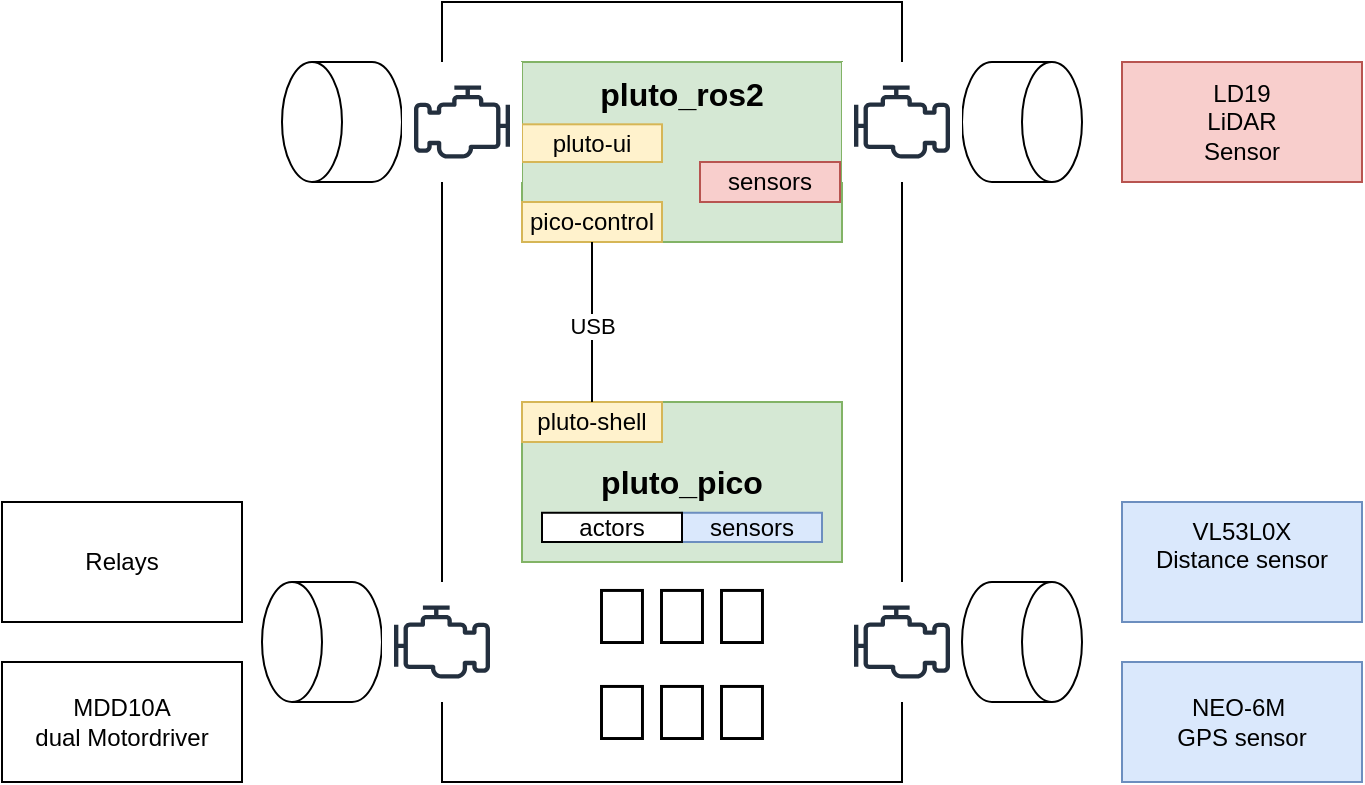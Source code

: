 <mxfile version="22.1.16" type="device" pages="3">
  <diagram id="RZqVPme7_Xb_XDqjze5_" name="Pluto_ros2">
    <mxGraphModel dx="692" dy="462" grid="1" gridSize="10" guides="1" tooltips="1" connect="1" arrows="1" fold="1" page="1" pageScale="1" pageWidth="827" pageHeight="1169" math="0" shadow="0">
      <root>
        <mxCell id="0" />
        <mxCell id="1" parent="0" />
        <mxCell id="TRmZhjdTjW8bCLBuilyp-30" value="" style="rounded=0;whiteSpace=wrap;html=1;" parent="1" vertex="1">
          <mxGeometry x="250" y="230" width="230" height="390" as="geometry" />
        </mxCell>
        <mxCell id="5rPFq5SHHMhZ_AkS_OnG-9" value="&lt;span style=&quot;text-align: left; font-size: 40px;&quot;&gt;🍺&lt;/span&gt;&lt;span style=&quot;text-align: left; font-size: 40px;&quot;&gt;🍺&lt;/span&gt;&lt;span style=&quot;text-align: left; font-size: 40px;&quot;&gt;🍺&lt;br style=&quot;font-size: 40px;&quot;&gt;&lt;/span&gt;&lt;span style=&quot;text-align: left; font-size: 40px;&quot;&gt;🍺&lt;/span&gt;&lt;span style=&quot;text-align: left; font-size: 40px;&quot;&gt;🍺&lt;/span&gt;&lt;span style=&quot;text-align: left; font-size: 40px;&quot;&gt;🍺&lt;/span&gt;&lt;span style=&quot;text-align: left; font-size: 40px;&quot;&gt;&lt;br style=&quot;font-size: 40px;&quot;&gt;&lt;/span&gt;" style="text;html=1;strokeColor=none;fillColor=none;align=center;verticalAlign=middle;whiteSpace=wrap;rounded=0;fontSize=40;" parent="1" vertex="1">
          <mxGeometry x="290" y="510" width="160" height="100" as="geometry" />
        </mxCell>
        <mxCell id="TRmZhjdTjW8bCLBuilyp-7" value="" style="group" parent="1" vertex="1" connectable="0">
          <mxGeometry x="290" y="430" width="160" height="80" as="geometry" />
        </mxCell>
        <mxCell id="TRmZhjdTjW8bCLBuilyp-2" value="&lt;b&gt;&lt;font style=&quot;font-size: 16px&quot;&gt;pluto_pico&lt;/font&gt;&lt;/b&gt;" style="rounded=0;whiteSpace=wrap;html=1;fontSize=12;fillColor=#d5e8d4;strokeColor=#82b366;verticalAlign=middle;" parent="TRmZhjdTjW8bCLBuilyp-7" vertex="1">
          <mxGeometry width="160" height="80" as="geometry" />
        </mxCell>
        <mxCell id="TRmZhjdTjW8bCLBuilyp-4" value="sensors" style="rounded=0;whiteSpace=wrap;html=1;fontSize=12;fillColor=#dae8fc;strokeColor=#6c8ebf;" parent="TRmZhjdTjW8bCLBuilyp-7" vertex="1">
          <mxGeometry x="80" y="55.38" width="70" height="14.62" as="geometry" />
        </mxCell>
        <mxCell id="TRmZhjdTjW8bCLBuilyp-5" value="actors" style="rounded=0;whiteSpace=wrap;html=1;fontSize=12;" parent="TRmZhjdTjW8bCLBuilyp-7" vertex="1">
          <mxGeometry x="10" y="55.38" width="70" height="14.62" as="geometry" />
        </mxCell>
        <mxCell id="TRmZhjdTjW8bCLBuilyp-6" value="&lt;font style=&quot;font-size: 12px;&quot;&gt;pluto-shell&lt;/font&gt;" style="rounded=0;whiteSpace=wrap;html=1;fontSize=12;fillColor=#fff2cc;strokeColor=#d6b656;" parent="TRmZhjdTjW8bCLBuilyp-7" vertex="1">
          <mxGeometry width="70" height="20" as="geometry" />
        </mxCell>
        <mxCell id="TRmZhjdTjW8bCLBuilyp-8" value="" style="group;fillColor=#d5e8d4;strokeColor=#82b366;fontStyle=1" parent="1" vertex="1" connectable="0">
          <mxGeometry x="290" y="260" width="160" height="90" as="geometry" />
        </mxCell>
        <mxCell id="TRmZhjdTjW8bCLBuilyp-18" value="" style="group;fillColor=#fff2cc;strokeColor=#d6b656;container=0;" parent="TRmZhjdTjW8bCLBuilyp-8" vertex="1" connectable="0">
          <mxGeometry width="160" height="90" as="geometry" />
        </mxCell>
        <mxCell id="TRmZhjdTjW8bCLBuilyp-9" value="&lt;b&gt;&lt;font style=&quot;font-size: 16px&quot;&gt;pluto_ros2&lt;/font&gt;&lt;/b&gt;" style="rounded=0;whiteSpace=wrap;html=1;fontSize=12;fillColor=#d5e8d4;strokeColor=#82b366;verticalAlign=top;" parent="TRmZhjdTjW8bCLBuilyp-8" vertex="1">
          <mxGeometry width="160" height="90" as="geometry" />
        </mxCell>
        <mxCell id="TRmZhjdTjW8bCLBuilyp-12" value="&lt;font style=&quot;font-size: 12px;&quot;&gt;pico-control&lt;/font&gt;" style="rounded=0;whiteSpace=wrap;html=1;fontSize=12;fillColor=#fff2cc;strokeColor=#d6b656;" parent="TRmZhjdTjW8bCLBuilyp-8" vertex="1">
          <mxGeometry y="70" width="70" height="20" as="geometry" />
        </mxCell>
        <mxCell id="TRmZhjdTjW8bCLBuilyp-17" value="&lt;font style=&quot;font-size: 12px;&quot;&gt;pluto-ui&lt;/font&gt;" style="rounded=0;whiteSpace=wrap;html=1;fontSize=12;fillColor=#fff2cc;strokeColor=#d6b656;" parent="TRmZhjdTjW8bCLBuilyp-8" vertex="1">
          <mxGeometry y="31.16" width="70" height="18.84" as="geometry" />
        </mxCell>
        <mxCell id="TRmZhjdTjW8bCLBuilyp-33" value="sensors" style="rounded=0;whiteSpace=wrap;html=1;fontSize=12;fillColor=#f8cecc;strokeColor=#b85450;" parent="TRmZhjdTjW8bCLBuilyp-8" vertex="1">
          <mxGeometry x="89" y="50" width="70" height="20" as="geometry" />
        </mxCell>
        <mxCell id="TRmZhjdTjW8bCLBuilyp-19" value="LD19&lt;br&gt;LiDAR&lt;br&gt;Sensor" style="rounded=0;whiteSpace=wrap;html=1;fillColor=#f8cecc;strokeColor=#b85450;" parent="1" vertex="1">
          <mxGeometry x="590" y="260" width="120" height="60" as="geometry" />
        </mxCell>
        <mxCell id="TRmZhjdTjW8bCLBuilyp-20" value="VL53L0X&lt;br&gt;Distance sensor&lt;br&gt;&lt;h1 class=&quot;product-meta__title heading h1&quot;&gt;&lt;/h1&gt;" style="rounded=0;whiteSpace=wrap;html=1;fillColor=#dae8fc;strokeColor=#6c8ebf;" parent="1" vertex="1">
          <mxGeometry x="590" y="480" width="120" height="60" as="geometry" />
        </mxCell>
        <mxCell id="TRmZhjdTjW8bCLBuilyp-21" value="NEO-6M&amp;nbsp;&lt;br&gt;GPS sensor" style="rounded=0;whiteSpace=wrap;html=1;fillColor=#dae8fc;strokeColor=#6c8ebf;" parent="1" vertex="1">
          <mxGeometry x="590" y="560" width="120" height="60" as="geometry" />
        </mxCell>
        <mxCell id="TRmZhjdTjW8bCLBuilyp-24" value="" style="group" parent="1" vertex="1" connectable="0">
          <mxGeometry x="450" y="520" width="120" height="60" as="geometry" />
        </mxCell>
        <mxCell id="5rPFq5SHHMhZ_AkS_OnG-15" value="" style="sketch=0;outlineConnect=0;fontColor=#232F3E;gradientColor=none;strokeColor=#232F3E;fillColor=#ffffff;dashed=0;verticalLabelPosition=bottom;verticalAlign=top;align=center;html=1;fontSize=12;fontStyle=0;aspect=fixed;shape=mxgraph.aws4.resourceIcon;resIcon=mxgraph.aws4.emr_engine;" parent="TRmZhjdTjW8bCLBuilyp-24" vertex="1">
          <mxGeometry width="60" height="60" as="geometry" />
        </mxCell>
        <mxCell id="5rPFq5SHHMhZ_AkS_OnG-4" value="" style="shape=cylinder3;whiteSpace=wrap;html=1;boundedLbl=1;backgroundOutline=1;size=15;rotation=90;" parent="TRmZhjdTjW8bCLBuilyp-24" vertex="1">
          <mxGeometry x="60" width="60" height="60" as="geometry" />
        </mxCell>
        <mxCell id="TRmZhjdTjW8bCLBuilyp-25" value="" style="group" parent="1" vertex="1" connectable="0">
          <mxGeometry x="160" y="520" width="120" height="60" as="geometry" />
        </mxCell>
        <mxCell id="5rPFq5SHHMhZ_AkS_OnG-6" value="" style="shape=cylinder3;whiteSpace=wrap;html=1;boundedLbl=1;backgroundOutline=1;size=15;rotation=-90;" parent="TRmZhjdTjW8bCLBuilyp-25" vertex="1">
          <mxGeometry width="60" height="60" as="geometry" />
        </mxCell>
        <mxCell id="5rPFq5SHHMhZ_AkS_OnG-17" value="" style="sketch=0;outlineConnect=0;fontColor=#232F3E;gradientColor=none;strokeColor=#232F3E;fillColor=#ffffff;dashed=0;verticalLabelPosition=bottom;verticalAlign=top;align=center;html=1;fontSize=12;fontStyle=0;aspect=fixed;shape=mxgraph.aws4.resourceIcon;resIcon=mxgraph.aws4.emr_engine;" parent="TRmZhjdTjW8bCLBuilyp-25" vertex="1">
          <mxGeometry x="60" width="60" height="60" as="geometry" />
        </mxCell>
        <mxCell id="TRmZhjdTjW8bCLBuilyp-26" value="" style="group" parent="1" vertex="1" connectable="0">
          <mxGeometry x="170" y="260" width="120" height="60" as="geometry" />
        </mxCell>
        <mxCell id="5rPFq5SHHMhZ_AkS_OnG-7" value="" style="shape=cylinder3;whiteSpace=wrap;html=1;boundedLbl=1;backgroundOutline=1;size=15;rotation=-90;" parent="TRmZhjdTjW8bCLBuilyp-26" vertex="1">
          <mxGeometry width="60" height="60" as="geometry" />
        </mxCell>
        <mxCell id="5rPFq5SHHMhZ_AkS_OnG-16" value="" style="sketch=0;outlineConnect=0;fontColor=#232F3E;gradientColor=none;strokeColor=#232F3E;fillColor=#ffffff;dashed=0;verticalLabelPosition=bottom;verticalAlign=top;align=center;html=1;fontSize=12;fontStyle=0;aspect=fixed;shape=mxgraph.aws4.resourceIcon;resIcon=mxgraph.aws4.emr_engine;flipH=1;" parent="TRmZhjdTjW8bCLBuilyp-26" vertex="1">
          <mxGeometry x="60" width="60" height="60" as="geometry" />
        </mxCell>
        <mxCell id="TRmZhjdTjW8bCLBuilyp-27" value="" style="group" parent="1" vertex="1" connectable="0">
          <mxGeometry x="450" y="260" width="120" height="60" as="geometry" />
        </mxCell>
        <mxCell id="5rPFq5SHHMhZ_AkS_OnG-5" value="" style="shape=cylinder3;whiteSpace=wrap;html=1;boundedLbl=1;backgroundOutline=1;size=15;rotation=90;" parent="TRmZhjdTjW8bCLBuilyp-27" vertex="1">
          <mxGeometry x="60" width="60" height="60" as="geometry" />
        </mxCell>
        <mxCell id="5rPFq5SHHMhZ_AkS_OnG-14" value="" style="sketch=0;outlineConnect=0;fontColor=#232F3E;gradientColor=none;strokeColor=#232F3E;fillColor=#ffffff;dashed=0;verticalLabelPosition=bottom;verticalAlign=top;align=center;html=1;fontSize=12;fontStyle=0;aspect=fixed;shape=mxgraph.aws4.resourceIcon;resIcon=mxgraph.aws4.emr_engine;" parent="TRmZhjdTjW8bCLBuilyp-27" vertex="1">
          <mxGeometry width="60" height="60" as="geometry" />
        </mxCell>
        <mxCell id="TRmZhjdTjW8bCLBuilyp-28" value="MDD10A&lt;br&gt;dual Motordriver" style="rounded=0;whiteSpace=wrap;html=1;" parent="1" vertex="1">
          <mxGeometry x="30" y="560" width="120" height="60" as="geometry" />
        </mxCell>
        <mxCell id="TRmZhjdTjW8bCLBuilyp-29" value="Relays" style="rounded=0;whiteSpace=wrap;html=1;" parent="1" vertex="1">
          <mxGeometry x="30" y="480" width="120" height="60" as="geometry" />
        </mxCell>
        <mxCell id="TRmZhjdTjW8bCLBuilyp-34" value="" style="endArrow=none;html=1;rounded=0;entryX=0.5;entryY=1;entryDx=0;entryDy=0;exitX=0.5;exitY=0;exitDx=0;exitDy=0;" parent="1" source="TRmZhjdTjW8bCLBuilyp-6" target="TRmZhjdTjW8bCLBuilyp-12" edge="1">
          <mxGeometry width="50" height="50" relative="1" as="geometry">
            <mxPoint x="300" y="420" as="sourcePoint" />
            <mxPoint x="350" y="370" as="targetPoint" />
          </mxGeometry>
        </mxCell>
        <mxCell id="TRmZhjdTjW8bCLBuilyp-35" value="USB" style="edgeLabel;html=1;align=center;verticalAlign=middle;resizable=0;points=[];" parent="TRmZhjdTjW8bCLBuilyp-34" vertex="1" connectable="0">
          <mxGeometry x="-0.036" relative="1" as="geometry">
            <mxPoint as="offset" />
          </mxGeometry>
        </mxCell>
      </root>
    </mxGraphModel>
  </diagram>
  <diagram id="41kUIDO-QM_qySBIbVan" name="Pluto-pico">
    <mxGraphModel dx="1418" dy="948" grid="1" gridSize="10" guides="1" tooltips="1" connect="1" arrows="1" fold="1" page="1" pageScale="1" pageWidth="827" pageHeight="1169" math="0" shadow="0">
      <root>
        <mxCell id="8L-V3NRQOgfinrlIxKCG-0" />
        <mxCell id="8L-V3NRQOgfinrlIxKCG-1" parent="8L-V3NRQOgfinrlIxKCG-0" />
        <mxCell id="_WS15pqhTnYQ3-gDGavn-17" value="" style="group" parent="8L-V3NRQOgfinrlIxKCG-1" vertex="1" connectable="0">
          <mxGeometry x="240" y="300" width="240" height="230" as="geometry" />
        </mxCell>
        <mxCell id="_WS15pqhTnYQ3-gDGavn-2" value="" style="rounded=0;whiteSpace=wrap;html=1;fontSize=12;fillColor=#d5e8d4;strokeColor=#82b366;verticalAlign=middle;" parent="_WS15pqhTnYQ3-gDGavn-17" vertex="1">
          <mxGeometry width="240" height="230" as="geometry" />
        </mxCell>
        <mxCell id="_WS15pqhTnYQ3-gDGavn-6" value="VL53L0X&lt;br&gt;Distance sensor&lt;br&gt;&lt;h1 class=&quot;product-meta__title heading h1&quot;&gt;&lt;/h1&gt;" style="rounded=0;whiteSpace=wrap;html=1;fillColor=#dae8fc;strokeColor=#6c8ebf;" parent="_WS15pqhTnYQ3-gDGavn-17" vertex="1">
          <mxGeometry x="120" y="100" width="120" height="60" as="geometry" />
        </mxCell>
        <mxCell id="_WS15pqhTnYQ3-gDGavn-7" value="NEO-6M&amp;nbsp;&lt;br&gt;GPS sensor" style="rounded=0;whiteSpace=wrap;html=1;fillColor=#dae8fc;strokeColor=#6c8ebf;" parent="_WS15pqhTnYQ3-gDGavn-17" vertex="1">
          <mxGeometry x="120" y="170" width="120" height="60" as="geometry" />
        </mxCell>
        <mxCell id="_WS15pqhTnYQ3-gDGavn-14" value="MDD10A&lt;br&gt;dual Motordriver" style="rounded=0;whiteSpace=wrap;html=1;" parent="_WS15pqhTnYQ3-gDGavn-17" vertex="1">
          <mxGeometry y="170" width="120" height="60" as="geometry" />
        </mxCell>
        <mxCell id="_WS15pqhTnYQ3-gDGavn-15" value="Relays" style="rounded=0;whiteSpace=wrap;html=1;" parent="_WS15pqhTnYQ3-gDGavn-17" vertex="1">
          <mxGeometry y="100" width="120" height="60" as="geometry" />
        </mxCell>
        <mxCell id="_WS15pqhTnYQ3-gDGavn-16" value="&lt;b&gt;&lt;font style=&quot;font-size: 16px;&quot;&gt;pluto-pico&lt;/font&gt;&lt;/b&gt;" style="text;html=1;strokeColor=none;fillColor=none;align=center;verticalAlign=middle;whiteSpace=wrap;rounded=0;" parent="_WS15pqhTnYQ3-gDGavn-17" vertex="1">
          <mxGeometry x="80" y="20" width="80" height="30" as="geometry" />
        </mxCell>
        <mxCell id="_WS15pqhTnYQ3-gDGavn-3" value="sensors" style="rounded=0;whiteSpace=wrap;html=1;fontSize=12;fillColor=#dae8fc;strokeColor=#6c8ebf;" parent="_WS15pqhTnYQ3-gDGavn-17" vertex="1">
          <mxGeometry x="120" y="60" width="120" height="30" as="geometry" />
        </mxCell>
        <mxCell id="_WS15pqhTnYQ3-gDGavn-4" value="actors" style="rounded=0;whiteSpace=wrap;html=1;fontSize=12;" parent="_WS15pqhTnYQ3-gDGavn-17" vertex="1">
          <mxGeometry y="60" width="120" height="30" as="geometry" />
        </mxCell>
        <mxCell id="_WS15pqhTnYQ3-gDGavn-5" value="&lt;font style=&quot;font-size: 12px;&quot;&gt;pluto-shell&lt;/font&gt;" style="rounded=0;whiteSpace=wrap;html=1;fontSize=12;fillColor=#fff2cc;strokeColor=#d6b656;" parent="_WS15pqhTnYQ3-gDGavn-17" vertex="1">
          <mxGeometry width="240" height="20" as="geometry" />
        </mxCell>
      </root>
    </mxGraphModel>
  </diagram>
  <diagram id="wDn1HSYr3hkIN94PG2pC" name="Pluto_ROS2">
    <mxGraphModel dx="675" dy="451" grid="1" gridSize="10" guides="1" tooltips="1" connect="1" arrows="1" fold="1" page="1" pageScale="1" pageWidth="850" pageHeight="1100" math="0" shadow="0">
      <root>
        <mxCell id="0" />
        <mxCell id="1" parent="0" />
        <mxCell id="AyOpS-ofCl6m7aiFXA67-1" value="" style="group" vertex="1" connectable="0" parent="1">
          <mxGeometry x="280" y="120" width="240" height="180" as="geometry" />
        </mxCell>
        <mxCell id="AyOpS-ofCl6m7aiFXA67-2" value="" style="rounded=0;whiteSpace=wrap;html=1;fontSize=12;fillColor=#d5e8d4;strokeColor=#82b366;verticalAlign=middle;" vertex="1" parent="AyOpS-ofCl6m7aiFXA67-1">
          <mxGeometry width="240" height="180" as="geometry" />
        </mxCell>
        <mxCell id="AyOpS-ofCl6m7aiFXA67-7" value="&lt;b&gt;&lt;font style=&quot;font-size: 16px;&quot;&gt;pluto_ros2&lt;/font&gt;&lt;/b&gt;" style="text;html=1;strokeColor=none;fillColor=none;align=center;verticalAlign=middle;whiteSpace=wrap;rounded=0;" vertex="1" parent="AyOpS-ofCl6m7aiFXA67-1">
          <mxGeometry x="80" y="15.652" width="80" height="23.478" as="geometry" />
        </mxCell>
        <mxCell id="AyOpS-ofCl6m7aiFXA67-8" value="sensors" style="rounded=0;whiteSpace=wrap;html=1;fontSize=12;fillColor=#f8cecc;strokeColor=#b85450;" vertex="1" parent="AyOpS-ofCl6m7aiFXA67-1">
          <mxGeometry x="120" y="46.957" width="120" height="23.478" as="geometry" />
        </mxCell>
        <mxCell id="AyOpS-ofCl6m7aiFXA67-10" value="&lt;font style=&quot;font-size: 12px;&quot;&gt;pico-control&lt;/font&gt;" style="rounded=0;whiteSpace=wrap;html=1;fontSize=12;fillColor=#fff2cc;strokeColor=#d6b656;" vertex="1" parent="AyOpS-ofCl6m7aiFXA67-1">
          <mxGeometry width="120" height="15.652" as="geometry" />
        </mxCell>
        <mxCell id="-12Dn-3JWPs65VXsbjJh-7" value="LD19&lt;br&gt;LiDAR&lt;br&gt;Sensor" style="rounded=0;whiteSpace=wrap;html=1;fillColor=#f8cecc;strokeColor=#b85450;" vertex="1" parent="AyOpS-ofCl6m7aiFXA67-1">
          <mxGeometry x="120" y="78.261" width="120" height="46.957" as="geometry" />
        </mxCell>
        <mxCell id="-12Dn-3JWPs65VXsbjJh-14" value="&lt;font style=&quot;font-size: 12px;&quot;&gt;pluto-ui&lt;/font&gt;" style="rounded=0;whiteSpace=wrap;html=1;fontSize=12;fillColor=#fff2cc;strokeColor=#d6b656;" vertex="1" parent="AyOpS-ofCl6m7aiFXA67-1">
          <mxGeometry x="120" width="120" height="15.652" as="geometry" />
        </mxCell>
      </root>
    </mxGraphModel>
  </diagram>
</mxfile>
